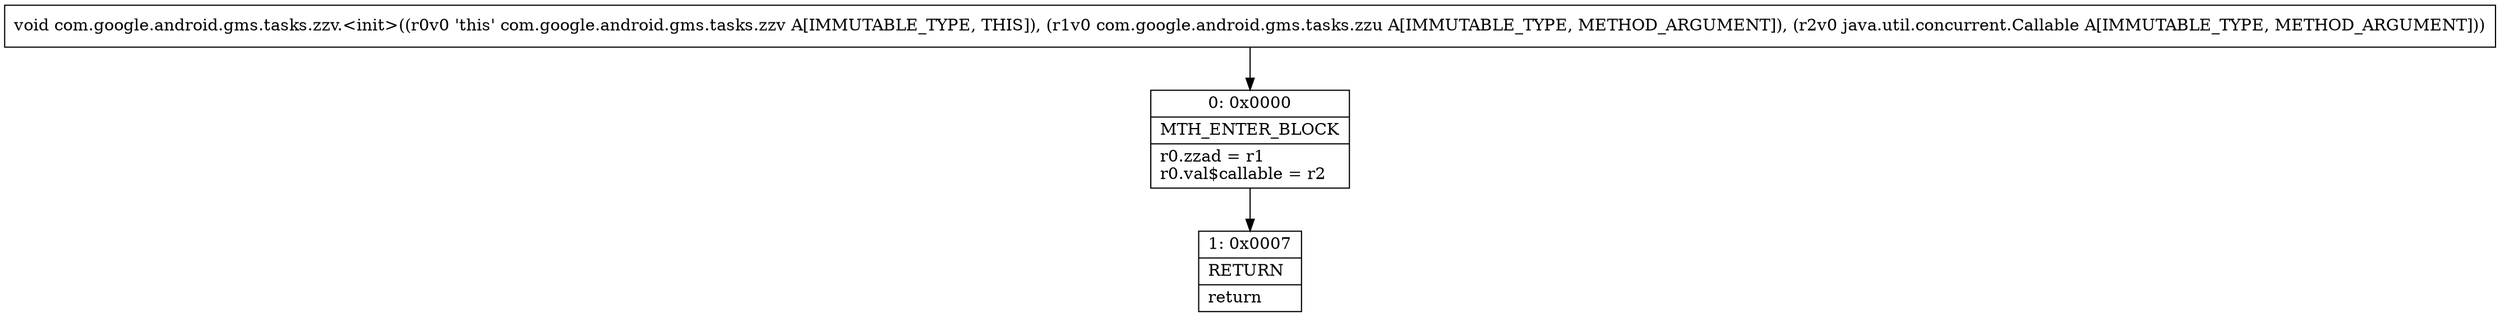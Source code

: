 digraph "CFG forcom.google.android.gms.tasks.zzv.\<init\>(Lcom\/google\/android\/gms\/tasks\/zzu;Ljava\/util\/concurrent\/Callable;)V" {
Node_0 [shape=record,label="{0\:\ 0x0000|MTH_ENTER_BLOCK\l|r0.zzad = r1\lr0.val$callable = r2\l}"];
Node_1 [shape=record,label="{1\:\ 0x0007|RETURN\l|return\l}"];
MethodNode[shape=record,label="{void com.google.android.gms.tasks.zzv.\<init\>((r0v0 'this' com.google.android.gms.tasks.zzv A[IMMUTABLE_TYPE, THIS]), (r1v0 com.google.android.gms.tasks.zzu A[IMMUTABLE_TYPE, METHOD_ARGUMENT]), (r2v0 java.util.concurrent.Callable A[IMMUTABLE_TYPE, METHOD_ARGUMENT])) }"];
MethodNode -> Node_0;
Node_0 -> Node_1;
}

